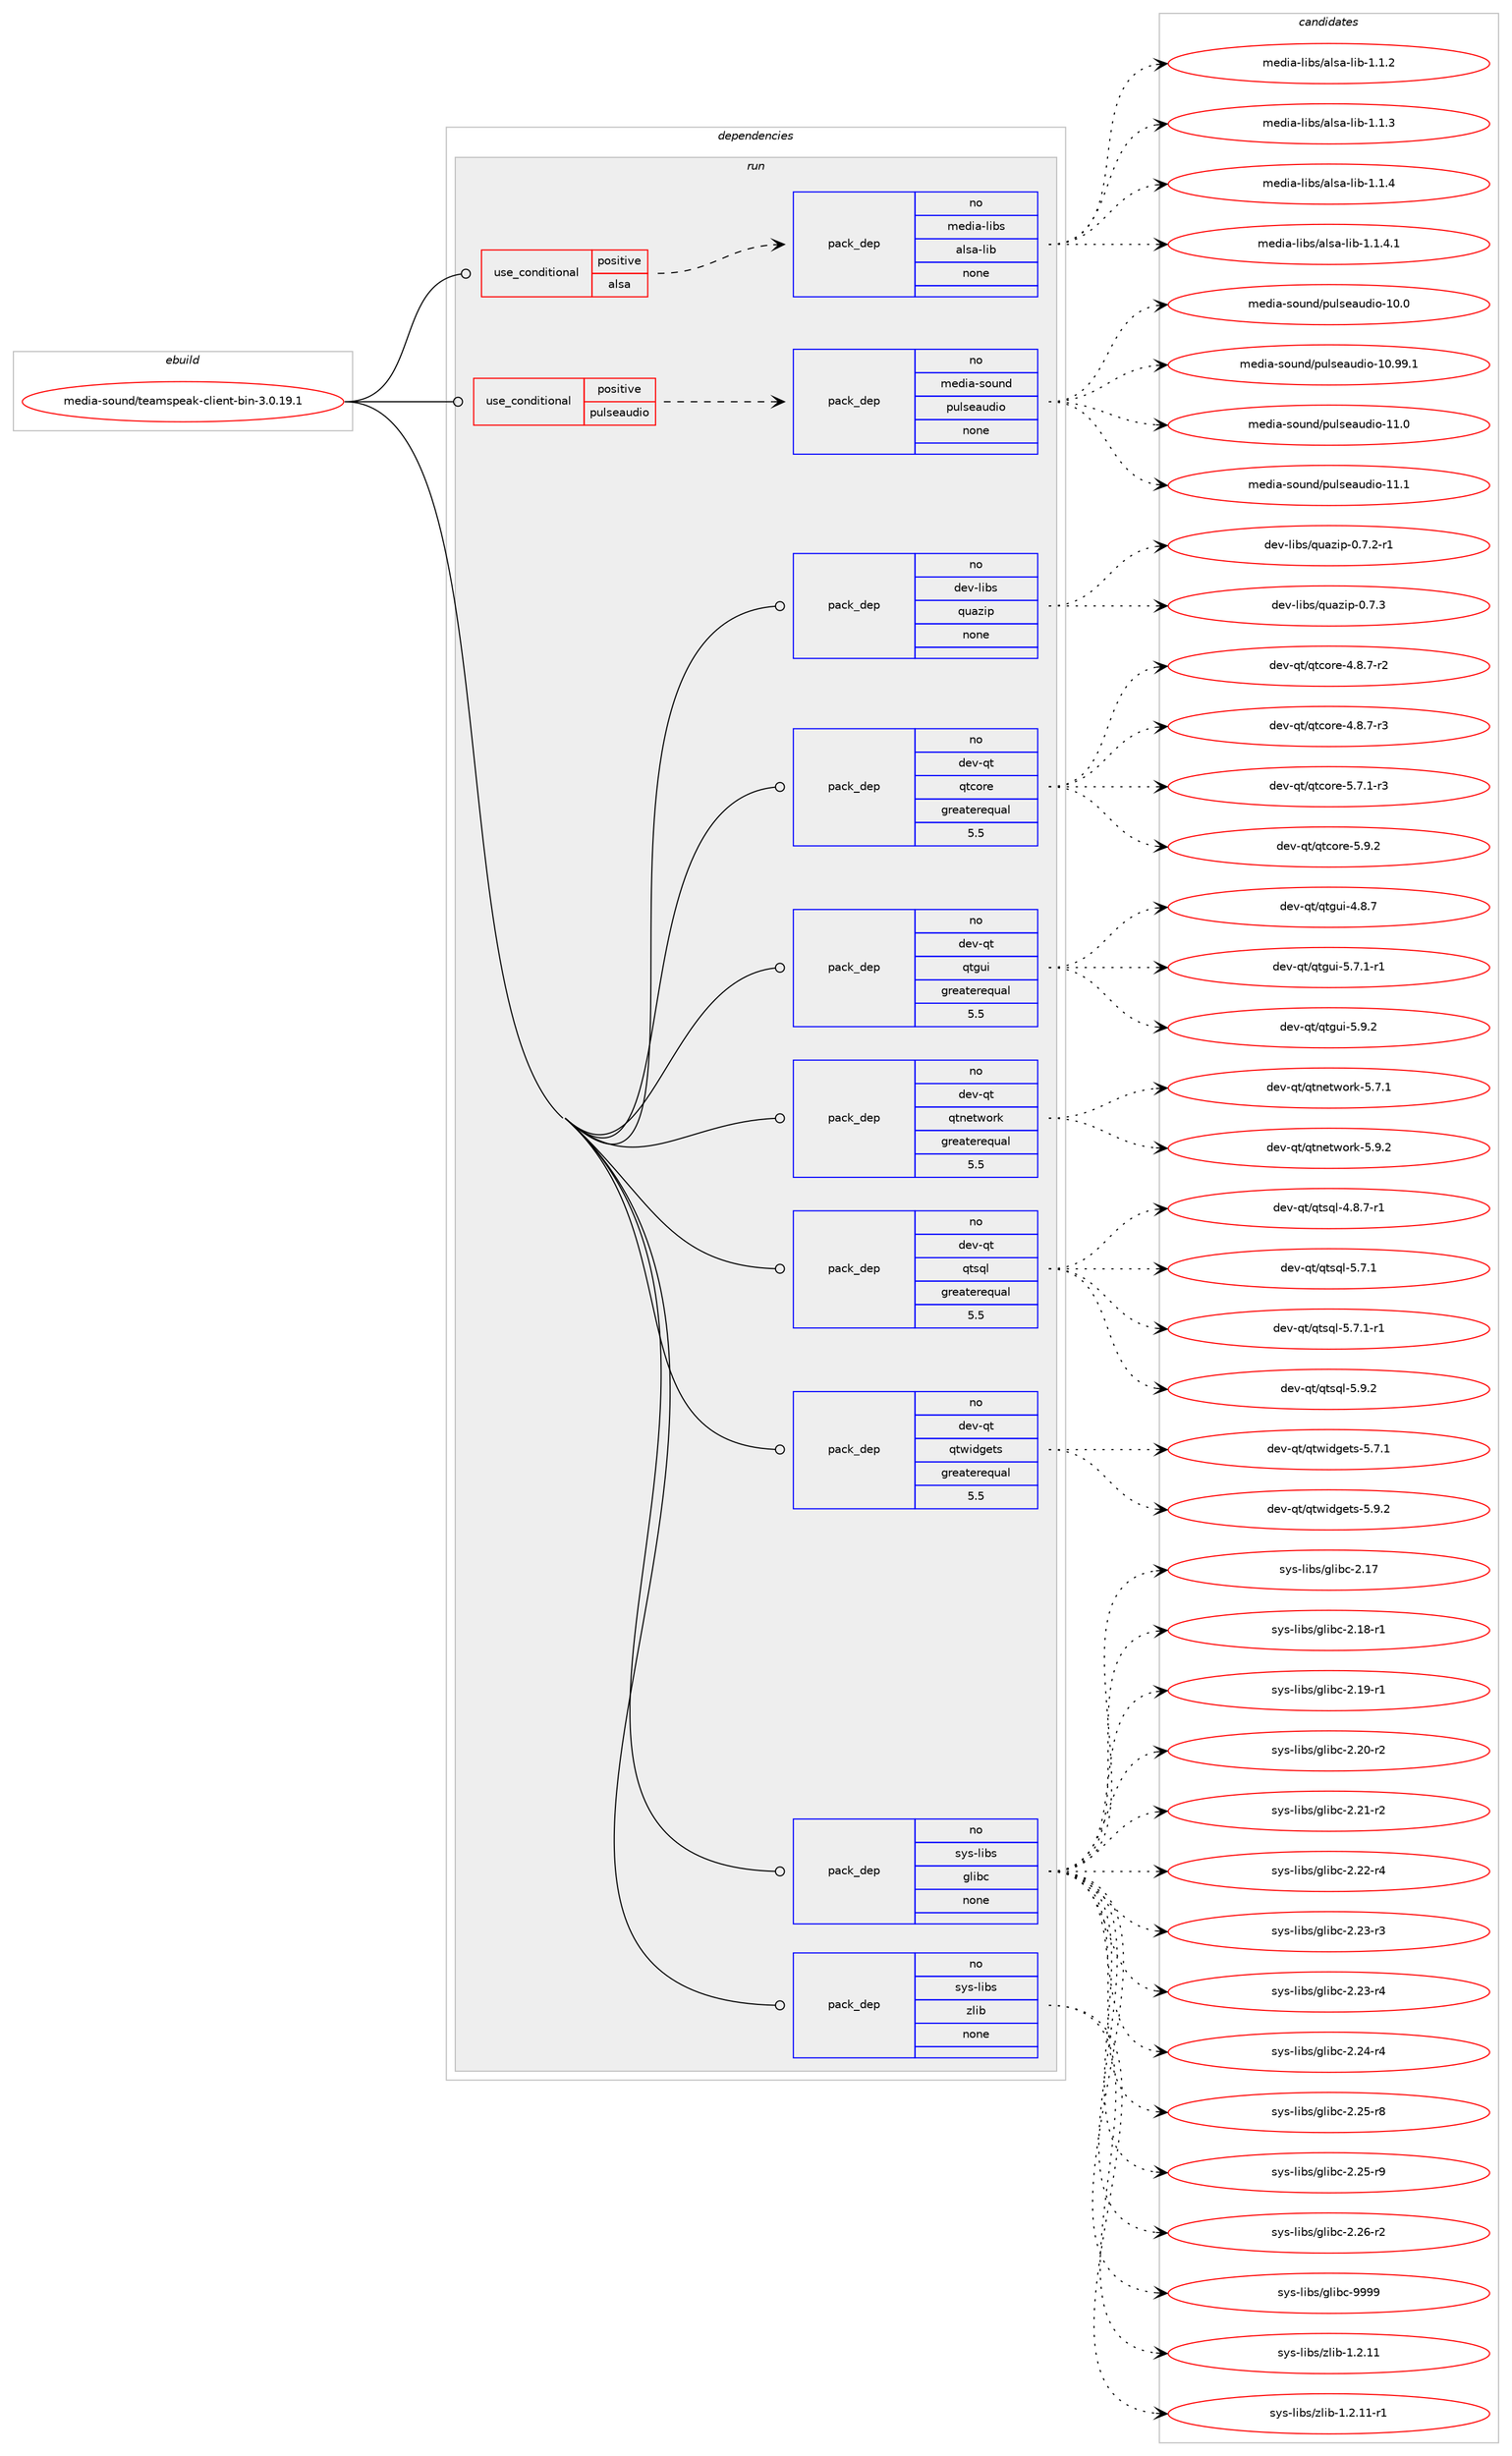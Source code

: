digraph prolog {

# *************
# Graph options
# *************

newrank=true;
concentrate=true;
compound=true;
graph [rankdir=LR,fontname=Helvetica,fontsize=10,ranksep=1.5];#, ranksep=2.5, nodesep=0.2];
edge  [arrowhead=vee];
node  [fontname=Helvetica,fontsize=10];

# **********
# The ebuild
# **********

subgraph cluster_leftcol {
color=gray;
rank=same;
label=<<i>ebuild</i>>;
id [label="media-sound/teamspeak-client-bin-3.0.19.1", color=red, width=4, href="../media-sound/teamspeak-client-bin-3.0.19.1.svg"];
}

# ****************
# The dependencies
# ****************

subgraph cluster_midcol {
color=gray;
label=<<i>dependencies</i>>;
subgraph cluster_compile {
fillcolor="#eeeeee";
style=filled;
label=<<i>compile</i>>;
}
subgraph cluster_compileandrun {
fillcolor="#eeeeee";
style=filled;
label=<<i>compile and run</i>>;
}
subgraph cluster_run {
fillcolor="#eeeeee";
style=filled;
label=<<i>run</i>>;
subgraph cond94963 {
dependency387292 [label=<<TABLE BORDER="0" CELLBORDER="1" CELLSPACING="0" CELLPADDING="4"><TR><TD ROWSPAN="3" CELLPADDING="10">use_conditional</TD></TR><TR><TD>positive</TD></TR><TR><TD>alsa</TD></TR></TABLE>>, shape=none, color=red];
subgraph pack286045 {
dependency387293 [label=<<TABLE BORDER="0" CELLBORDER="1" CELLSPACING="0" CELLPADDING="4" WIDTH="220"><TR><TD ROWSPAN="6" CELLPADDING="30">pack_dep</TD></TR><TR><TD WIDTH="110">no</TD></TR><TR><TD>media-libs</TD></TR><TR><TD>alsa-lib</TD></TR><TR><TD>none</TD></TR><TR><TD></TD></TR></TABLE>>, shape=none, color=blue];
}
dependency387292:e -> dependency387293:w [weight=20,style="dashed",arrowhead="vee"];
}
id:e -> dependency387292:w [weight=20,style="solid",arrowhead="odot"];
subgraph cond94964 {
dependency387294 [label=<<TABLE BORDER="0" CELLBORDER="1" CELLSPACING="0" CELLPADDING="4"><TR><TD ROWSPAN="3" CELLPADDING="10">use_conditional</TD></TR><TR><TD>positive</TD></TR><TR><TD>pulseaudio</TD></TR></TABLE>>, shape=none, color=red];
subgraph pack286046 {
dependency387295 [label=<<TABLE BORDER="0" CELLBORDER="1" CELLSPACING="0" CELLPADDING="4" WIDTH="220"><TR><TD ROWSPAN="6" CELLPADDING="30">pack_dep</TD></TR><TR><TD WIDTH="110">no</TD></TR><TR><TD>media-sound</TD></TR><TR><TD>pulseaudio</TD></TR><TR><TD>none</TD></TR><TR><TD></TD></TR></TABLE>>, shape=none, color=blue];
}
dependency387294:e -> dependency387295:w [weight=20,style="dashed",arrowhead="vee"];
}
id:e -> dependency387294:w [weight=20,style="solid",arrowhead="odot"];
subgraph pack286047 {
dependency387296 [label=<<TABLE BORDER="0" CELLBORDER="1" CELLSPACING="0" CELLPADDING="4" WIDTH="220"><TR><TD ROWSPAN="6" CELLPADDING="30">pack_dep</TD></TR><TR><TD WIDTH="110">no</TD></TR><TR><TD>dev-libs</TD></TR><TR><TD>quazip</TD></TR><TR><TD>none</TD></TR><TR><TD></TD></TR></TABLE>>, shape=none, color=blue];
}
id:e -> dependency387296:w [weight=20,style="solid",arrowhead="odot"];
subgraph pack286048 {
dependency387297 [label=<<TABLE BORDER="0" CELLBORDER="1" CELLSPACING="0" CELLPADDING="4" WIDTH="220"><TR><TD ROWSPAN="6" CELLPADDING="30">pack_dep</TD></TR><TR><TD WIDTH="110">no</TD></TR><TR><TD>dev-qt</TD></TR><TR><TD>qtcore</TD></TR><TR><TD>greaterequal</TD></TR><TR><TD>5.5</TD></TR></TABLE>>, shape=none, color=blue];
}
id:e -> dependency387297:w [weight=20,style="solid",arrowhead="odot"];
subgraph pack286049 {
dependency387298 [label=<<TABLE BORDER="0" CELLBORDER="1" CELLSPACING="0" CELLPADDING="4" WIDTH="220"><TR><TD ROWSPAN="6" CELLPADDING="30">pack_dep</TD></TR><TR><TD WIDTH="110">no</TD></TR><TR><TD>dev-qt</TD></TR><TR><TD>qtgui</TD></TR><TR><TD>greaterequal</TD></TR><TR><TD>5.5</TD></TR></TABLE>>, shape=none, color=blue];
}
id:e -> dependency387298:w [weight=20,style="solid",arrowhead="odot"];
subgraph pack286050 {
dependency387299 [label=<<TABLE BORDER="0" CELLBORDER="1" CELLSPACING="0" CELLPADDING="4" WIDTH="220"><TR><TD ROWSPAN="6" CELLPADDING="30">pack_dep</TD></TR><TR><TD WIDTH="110">no</TD></TR><TR><TD>dev-qt</TD></TR><TR><TD>qtnetwork</TD></TR><TR><TD>greaterequal</TD></TR><TR><TD>5.5</TD></TR></TABLE>>, shape=none, color=blue];
}
id:e -> dependency387299:w [weight=20,style="solid",arrowhead="odot"];
subgraph pack286051 {
dependency387300 [label=<<TABLE BORDER="0" CELLBORDER="1" CELLSPACING="0" CELLPADDING="4" WIDTH="220"><TR><TD ROWSPAN="6" CELLPADDING="30">pack_dep</TD></TR><TR><TD WIDTH="110">no</TD></TR><TR><TD>dev-qt</TD></TR><TR><TD>qtsql</TD></TR><TR><TD>greaterequal</TD></TR><TR><TD>5.5</TD></TR></TABLE>>, shape=none, color=blue];
}
id:e -> dependency387300:w [weight=20,style="solid",arrowhead="odot"];
subgraph pack286052 {
dependency387301 [label=<<TABLE BORDER="0" CELLBORDER="1" CELLSPACING="0" CELLPADDING="4" WIDTH="220"><TR><TD ROWSPAN="6" CELLPADDING="30">pack_dep</TD></TR><TR><TD WIDTH="110">no</TD></TR><TR><TD>dev-qt</TD></TR><TR><TD>qtwidgets</TD></TR><TR><TD>greaterequal</TD></TR><TR><TD>5.5</TD></TR></TABLE>>, shape=none, color=blue];
}
id:e -> dependency387301:w [weight=20,style="solid",arrowhead="odot"];
subgraph pack286053 {
dependency387302 [label=<<TABLE BORDER="0" CELLBORDER="1" CELLSPACING="0" CELLPADDING="4" WIDTH="220"><TR><TD ROWSPAN="6" CELLPADDING="30">pack_dep</TD></TR><TR><TD WIDTH="110">no</TD></TR><TR><TD>sys-libs</TD></TR><TR><TD>glibc</TD></TR><TR><TD>none</TD></TR><TR><TD></TD></TR></TABLE>>, shape=none, color=blue];
}
id:e -> dependency387302:w [weight=20,style="solid",arrowhead="odot"];
subgraph pack286054 {
dependency387303 [label=<<TABLE BORDER="0" CELLBORDER="1" CELLSPACING="0" CELLPADDING="4" WIDTH="220"><TR><TD ROWSPAN="6" CELLPADDING="30">pack_dep</TD></TR><TR><TD WIDTH="110">no</TD></TR><TR><TD>sys-libs</TD></TR><TR><TD>zlib</TD></TR><TR><TD>none</TD></TR><TR><TD></TD></TR></TABLE>>, shape=none, color=blue];
}
id:e -> dependency387303:w [weight=20,style="solid",arrowhead="odot"];
}
}

# **************
# The candidates
# **************

subgraph cluster_choices {
rank=same;
color=gray;
label=<<i>candidates</i>>;

subgraph choice286045 {
color=black;
nodesep=1;
choice1091011001059745108105981154797108115974510810598454946494650 [label="media-libs/alsa-lib-1.1.2", color=red, width=4,href="../media-libs/alsa-lib-1.1.2.svg"];
choice1091011001059745108105981154797108115974510810598454946494651 [label="media-libs/alsa-lib-1.1.3", color=red, width=4,href="../media-libs/alsa-lib-1.1.3.svg"];
choice1091011001059745108105981154797108115974510810598454946494652 [label="media-libs/alsa-lib-1.1.4", color=red, width=4,href="../media-libs/alsa-lib-1.1.4.svg"];
choice10910110010597451081059811547971081159745108105984549464946524649 [label="media-libs/alsa-lib-1.1.4.1", color=red, width=4,href="../media-libs/alsa-lib-1.1.4.1.svg"];
dependency387293:e -> choice1091011001059745108105981154797108115974510810598454946494650:w [style=dotted,weight="100"];
dependency387293:e -> choice1091011001059745108105981154797108115974510810598454946494651:w [style=dotted,weight="100"];
dependency387293:e -> choice1091011001059745108105981154797108115974510810598454946494652:w [style=dotted,weight="100"];
dependency387293:e -> choice10910110010597451081059811547971081159745108105984549464946524649:w [style=dotted,weight="100"];
}
subgraph choice286046 {
color=black;
nodesep=1;
choice109101100105974511511111711010047112117108115101971171001051114549484648 [label="media-sound/pulseaudio-10.0", color=red, width=4,href="../media-sound/pulseaudio-10.0.svg"];
choice109101100105974511511111711010047112117108115101971171001051114549484657574649 [label="media-sound/pulseaudio-10.99.1", color=red, width=4,href="../media-sound/pulseaudio-10.99.1.svg"];
choice109101100105974511511111711010047112117108115101971171001051114549494648 [label="media-sound/pulseaudio-11.0", color=red, width=4,href="../media-sound/pulseaudio-11.0.svg"];
choice109101100105974511511111711010047112117108115101971171001051114549494649 [label="media-sound/pulseaudio-11.1", color=red, width=4,href="../media-sound/pulseaudio-11.1.svg"];
dependency387295:e -> choice109101100105974511511111711010047112117108115101971171001051114549484648:w [style=dotted,weight="100"];
dependency387295:e -> choice109101100105974511511111711010047112117108115101971171001051114549484657574649:w [style=dotted,weight="100"];
dependency387295:e -> choice109101100105974511511111711010047112117108115101971171001051114549494648:w [style=dotted,weight="100"];
dependency387295:e -> choice109101100105974511511111711010047112117108115101971171001051114549494649:w [style=dotted,weight="100"];
}
subgraph choice286047 {
color=black;
nodesep=1;
choice100101118451081059811547113117971221051124548465546504511449 [label="dev-libs/quazip-0.7.2-r1", color=red, width=4,href="../dev-libs/quazip-0.7.2-r1.svg"];
choice10010111845108105981154711311797122105112454846554651 [label="dev-libs/quazip-0.7.3", color=red, width=4,href="../dev-libs/quazip-0.7.3.svg"];
dependency387296:e -> choice100101118451081059811547113117971221051124548465546504511449:w [style=dotted,weight="100"];
dependency387296:e -> choice10010111845108105981154711311797122105112454846554651:w [style=dotted,weight="100"];
}
subgraph choice286048 {
color=black;
nodesep=1;
choice1001011184511311647113116991111141014552465646554511450 [label="dev-qt/qtcore-4.8.7-r2", color=red, width=4,href="../dev-qt/qtcore-4.8.7-r2.svg"];
choice1001011184511311647113116991111141014552465646554511451 [label="dev-qt/qtcore-4.8.7-r3", color=red, width=4,href="../dev-qt/qtcore-4.8.7-r3.svg"];
choice1001011184511311647113116991111141014553465546494511451 [label="dev-qt/qtcore-5.7.1-r3", color=red, width=4,href="../dev-qt/qtcore-5.7.1-r3.svg"];
choice100101118451131164711311699111114101455346574650 [label="dev-qt/qtcore-5.9.2", color=red, width=4,href="../dev-qt/qtcore-5.9.2.svg"];
dependency387297:e -> choice1001011184511311647113116991111141014552465646554511450:w [style=dotted,weight="100"];
dependency387297:e -> choice1001011184511311647113116991111141014552465646554511451:w [style=dotted,weight="100"];
dependency387297:e -> choice1001011184511311647113116991111141014553465546494511451:w [style=dotted,weight="100"];
dependency387297:e -> choice100101118451131164711311699111114101455346574650:w [style=dotted,weight="100"];
}
subgraph choice286049 {
color=black;
nodesep=1;
choice1001011184511311647113116103117105455246564655 [label="dev-qt/qtgui-4.8.7", color=red, width=4,href="../dev-qt/qtgui-4.8.7.svg"];
choice10010111845113116471131161031171054553465546494511449 [label="dev-qt/qtgui-5.7.1-r1", color=red, width=4,href="../dev-qt/qtgui-5.7.1-r1.svg"];
choice1001011184511311647113116103117105455346574650 [label="dev-qt/qtgui-5.9.2", color=red, width=4,href="../dev-qt/qtgui-5.9.2.svg"];
dependency387298:e -> choice1001011184511311647113116103117105455246564655:w [style=dotted,weight="100"];
dependency387298:e -> choice10010111845113116471131161031171054553465546494511449:w [style=dotted,weight="100"];
dependency387298:e -> choice1001011184511311647113116103117105455346574650:w [style=dotted,weight="100"];
}
subgraph choice286050 {
color=black;
nodesep=1;
choice1001011184511311647113116110101116119111114107455346554649 [label="dev-qt/qtnetwork-5.7.1", color=red, width=4,href="../dev-qt/qtnetwork-5.7.1.svg"];
choice1001011184511311647113116110101116119111114107455346574650 [label="dev-qt/qtnetwork-5.9.2", color=red, width=4,href="../dev-qt/qtnetwork-5.9.2.svg"];
dependency387299:e -> choice1001011184511311647113116110101116119111114107455346554649:w [style=dotted,weight="100"];
dependency387299:e -> choice1001011184511311647113116110101116119111114107455346574650:w [style=dotted,weight="100"];
}
subgraph choice286051 {
color=black;
nodesep=1;
choice10010111845113116471131161151131084552465646554511449 [label="dev-qt/qtsql-4.8.7-r1", color=red, width=4,href="../dev-qt/qtsql-4.8.7-r1.svg"];
choice1001011184511311647113116115113108455346554649 [label="dev-qt/qtsql-5.7.1", color=red, width=4,href="../dev-qt/qtsql-5.7.1.svg"];
choice10010111845113116471131161151131084553465546494511449 [label="dev-qt/qtsql-5.7.1-r1", color=red, width=4,href="../dev-qt/qtsql-5.7.1-r1.svg"];
choice1001011184511311647113116115113108455346574650 [label="dev-qt/qtsql-5.9.2", color=red, width=4,href="../dev-qt/qtsql-5.9.2.svg"];
dependency387300:e -> choice10010111845113116471131161151131084552465646554511449:w [style=dotted,weight="100"];
dependency387300:e -> choice1001011184511311647113116115113108455346554649:w [style=dotted,weight="100"];
dependency387300:e -> choice10010111845113116471131161151131084553465546494511449:w [style=dotted,weight="100"];
dependency387300:e -> choice1001011184511311647113116115113108455346574650:w [style=dotted,weight="100"];
}
subgraph choice286052 {
color=black;
nodesep=1;
choice1001011184511311647113116119105100103101116115455346554649 [label="dev-qt/qtwidgets-5.7.1", color=red, width=4,href="../dev-qt/qtwidgets-5.7.1.svg"];
choice1001011184511311647113116119105100103101116115455346574650 [label="dev-qt/qtwidgets-5.9.2", color=red, width=4,href="../dev-qt/qtwidgets-5.9.2.svg"];
dependency387301:e -> choice1001011184511311647113116119105100103101116115455346554649:w [style=dotted,weight="100"];
dependency387301:e -> choice1001011184511311647113116119105100103101116115455346574650:w [style=dotted,weight="100"];
}
subgraph choice286053 {
color=black;
nodesep=1;
choice11512111545108105981154710310810598994550464955 [label="sys-libs/glibc-2.17", color=red, width=4,href="../sys-libs/glibc-2.17.svg"];
choice115121115451081059811547103108105989945504649564511449 [label="sys-libs/glibc-2.18-r1", color=red, width=4,href="../sys-libs/glibc-2.18-r1.svg"];
choice115121115451081059811547103108105989945504649574511449 [label="sys-libs/glibc-2.19-r1", color=red, width=4,href="../sys-libs/glibc-2.19-r1.svg"];
choice115121115451081059811547103108105989945504650484511450 [label="sys-libs/glibc-2.20-r2", color=red, width=4,href="../sys-libs/glibc-2.20-r2.svg"];
choice115121115451081059811547103108105989945504650494511450 [label="sys-libs/glibc-2.21-r2", color=red, width=4,href="../sys-libs/glibc-2.21-r2.svg"];
choice115121115451081059811547103108105989945504650504511452 [label="sys-libs/glibc-2.22-r4", color=red, width=4,href="../sys-libs/glibc-2.22-r4.svg"];
choice115121115451081059811547103108105989945504650514511451 [label="sys-libs/glibc-2.23-r3", color=red, width=4,href="../sys-libs/glibc-2.23-r3.svg"];
choice115121115451081059811547103108105989945504650514511452 [label="sys-libs/glibc-2.23-r4", color=red, width=4,href="../sys-libs/glibc-2.23-r4.svg"];
choice115121115451081059811547103108105989945504650524511452 [label="sys-libs/glibc-2.24-r4", color=red, width=4,href="../sys-libs/glibc-2.24-r4.svg"];
choice115121115451081059811547103108105989945504650534511456 [label="sys-libs/glibc-2.25-r8", color=red, width=4,href="../sys-libs/glibc-2.25-r8.svg"];
choice115121115451081059811547103108105989945504650534511457 [label="sys-libs/glibc-2.25-r9", color=red, width=4,href="../sys-libs/glibc-2.25-r9.svg"];
choice115121115451081059811547103108105989945504650544511450 [label="sys-libs/glibc-2.26-r2", color=red, width=4,href="../sys-libs/glibc-2.26-r2.svg"];
choice11512111545108105981154710310810598994557575757 [label="sys-libs/glibc-9999", color=red, width=4,href="../sys-libs/glibc-9999.svg"];
dependency387302:e -> choice11512111545108105981154710310810598994550464955:w [style=dotted,weight="100"];
dependency387302:e -> choice115121115451081059811547103108105989945504649564511449:w [style=dotted,weight="100"];
dependency387302:e -> choice115121115451081059811547103108105989945504649574511449:w [style=dotted,weight="100"];
dependency387302:e -> choice115121115451081059811547103108105989945504650484511450:w [style=dotted,weight="100"];
dependency387302:e -> choice115121115451081059811547103108105989945504650494511450:w [style=dotted,weight="100"];
dependency387302:e -> choice115121115451081059811547103108105989945504650504511452:w [style=dotted,weight="100"];
dependency387302:e -> choice115121115451081059811547103108105989945504650514511451:w [style=dotted,weight="100"];
dependency387302:e -> choice115121115451081059811547103108105989945504650514511452:w [style=dotted,weight="100"];
dependency387302:e -> choice115121115451081059811547103108105989945504650524511452:w [style=dotted,weight="100"];
dependency387302:e -> choice115121115451081059811547103108105989945504650534511456:w [style=dotted,weight="100"];
dependency387302:e -> choice115121115451081059811547103108105989945504650534511457:w [style=dotted,weight="100"];
dependency387302:e -> choice115121115451081059811547103108105989945504650544511450:w [style=dotted,weight="100"];
dependency387302:e -> choice11512111545108105981154710310810598994557575757:w [style=dotted,weight="100"];
}
subgraph choice286054 {
color=black;
nodesep=1;
choice1151211154510810598115471221081059845494650464949 [label="sys-libs/zlib-1.2.11", color=red, width=4,href="../sys-libs/zlib-1.2.11.svg"];
choice11512111545108105981154712210810598454946504649494511449 [label="sys-libs/zlib-1.2.11-r1", color=red, width=4,href="../sys-libs/zlib-1.2.11-r1.svg"];
dependency387303:e -> choice1151211154510810598115471221081059845494650464949:w [style=dotted,weight="100"];
dependency387303:e -> choice11512111545108105981154712210810598454946504649494511449:w [style=dotted,weight="100"];
}
}

}
